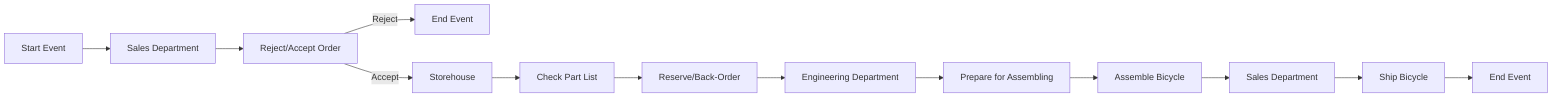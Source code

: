 graph LR
A[Start Event] --> B[Sales Department]
B --> C[Reject/Accept Order]
C -->|Reject| D[End Event]
C -->|Accept| E[Storehouse]
E --> F[Check Part List]
F --> G[Reserve/Back-Order]
G --> H[Engineering Department]
H --> I[Prepare for Assembling]
I --> J[Assemble Bicycle]
J --> K[Sales Department]
K --> L[Ship Bicycle]
L --> M[End Event]